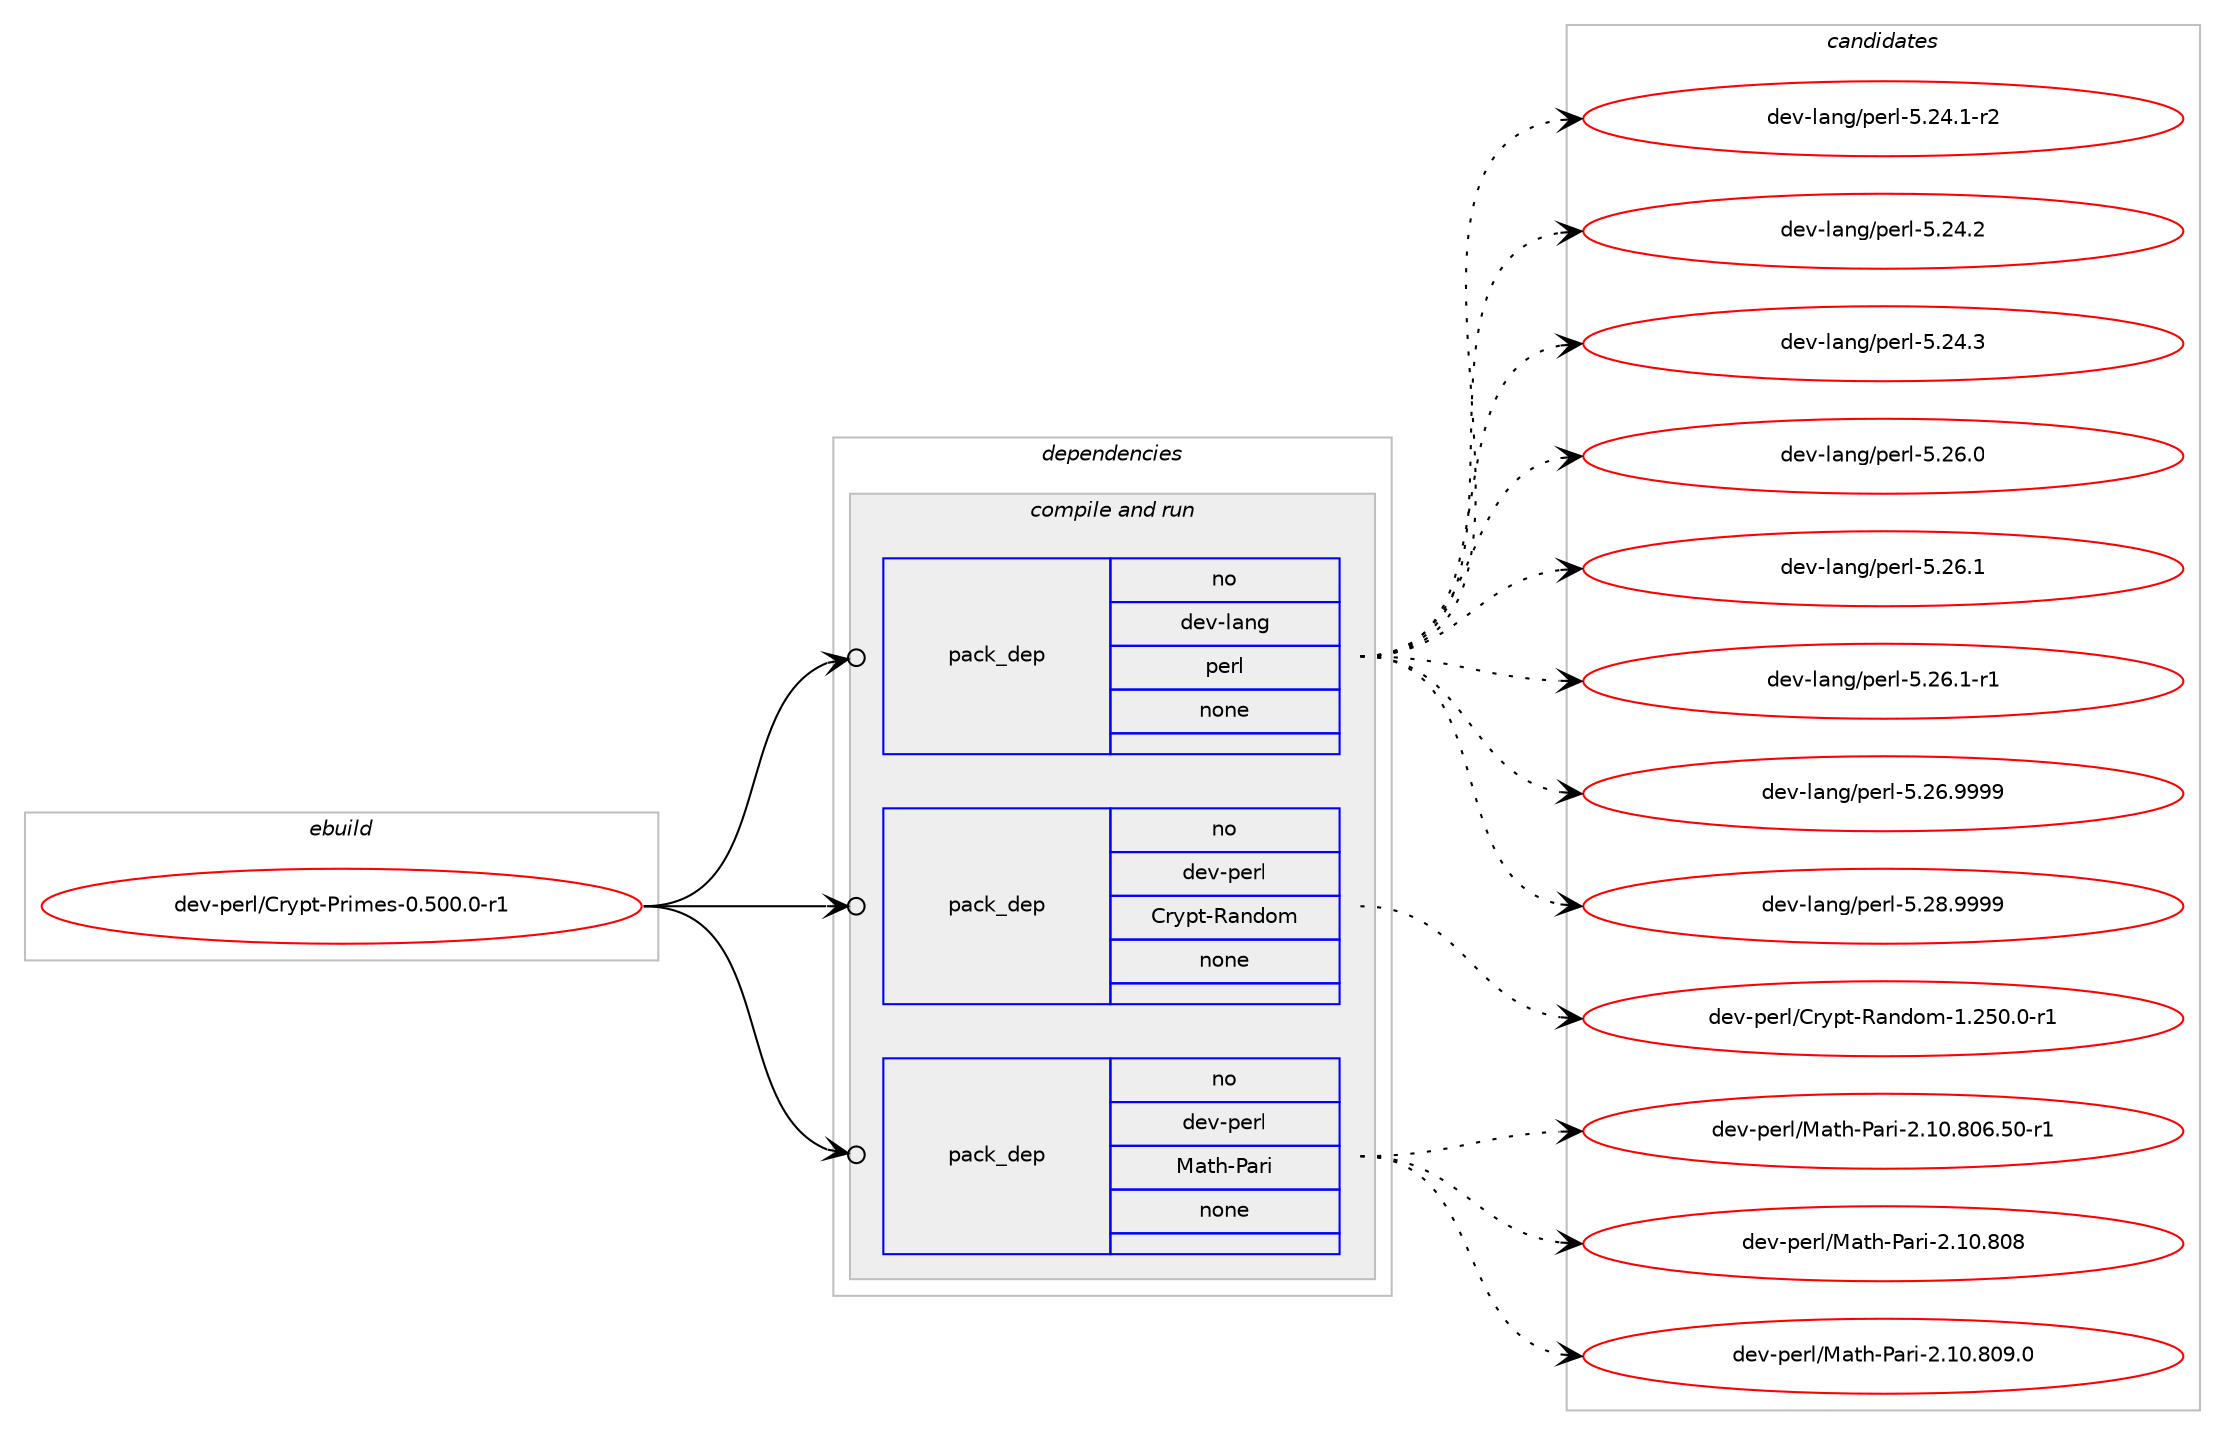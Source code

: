 digraph prolog {

# *************
# Graph options
# *************

newrank=true;
concentrate=true;
compound=true;
graph [rankdir=LR,fontname=Helvetica,fontsize=10,ranksep=1.5];#, ranksep=2.5, nodesep=0.2];
edge  [arrowhead=vee];
node  [fontname=Helvetica,fontsize=10];

# **********
# The ebuild
# **********

subgraph cluster_leftcol {
color=gray;
rank=same;
label=<<i>ebuild</i>>;
id [label="dev-perl/Crypt-Primes-0.500.0-r1", color=red, width=4, href="../dev-perl/Crypt-Primes-0.500.0-r1.svg"];
}

# ****************
# The dependencies
# ****************

subgraph cluster_midcol {
color=gray;
label=<<i>dependencies</i>>;
subgraph cluster_compile {
fillcolor="#eeeeee";
style=filled;
label=<<i>compile</i>>;
}
subgraph cluster_compileandrun {
fillcolor="#eeeeee";
style=filled;
label=<<i>compile and run</i>>;
subgraph pack96364 {
dependency126930 [label=<<TABLE BORDER="0" CELLBORDER="1" CELLSPACING="0" CELLPADDING="4" WIDTH="220"><TR><TD ROWSPAN="6" CELLPADDING="30">pack_dep</TD></TR><TR><TD WIDTH="110">no</TD></TR><TR><TD>dev-lang</TD></TR><TR><TD>perl</TD></TR><TR><TD>none</TD></TR><TR><TD></TD></TR></TABLE>>, shape=none, color=blue];
}
id:e -> dependency126930:w [weight=20,style="solid",arrowhead="odotvee"];
subgraph pack96365 {
dependency126931 [label=<<TABLE BORDER="0" CELLBORDER="1" CELLSPACING="0" CELLPADDING="4" WIDTH="220"><TR><TD ROWSPAN="6" CELLPADDING="30">pack_dep</TD></TR><TR><TD WIDTH="110">no</TD></TR><TR><TD>dev-perl</TD></TR><TR><TD>Crypt-Random</TD></TR><TR><TD>none</TD></TR><TR><TD></TD></TR></TABLE>>, shape=none, color=blue];
}
id:e -> dependency126931:w [weight=20,style="solid",arrowhead="odotvee"];
subgraph pack96366 {
dependency126932 [label=<<TABLE BORDER="0" CELLBORDER="1" CELLSPACING="0" CELLPADDING="4" WIDTH="220"><TR><TD ROWSPAN="6" CELLPADDING="30">pack_dep</TD></TR><TR><TD WIDTH="110">no</TD></TR><TR><TD>dev-perl</TD></TR><TR><TD>Math-Pari</TD></TR><TR><TD>none</TD></TR><TR><TD></TD></TR></TABLE>>, shape=none, color=blue];
}
id:e -> dependency126932:w [weight=20,style="solid",arrowhead="odotvee"];
}
subgraph cluster_run {
fillcolor="#eeeeee";
style=filled;
label=<<i>run</i>>;
}
}

# **************
# The candidates
# **************

subgraph cluster_choices {
rank=same;
color=gray;
label=<<i>candidates</i>>;

subgraph choice96364 {
color=black;
nodesep=1;
choice100101118451089711010347112101114108455346505246494511450 [label="dev-lang/perl-5.24.1-r2", color=red, width=4,href="../dev-lang/perl-5.24.1-r2.svg"];
choice10010111845108971101034711210111410845534650524650 [label="dev-lang/perl-5.24.2", color=red, width=4,href="../dev-lang/perl-5.24.2.svg"];
choice10010111845108971101034711210111410845534650524651 [label="dev-lang/perl-5.24.3", color=red, width=4,href="../dev-lang/perl-5.24.3.svg"];
choice10010111845108971101034711210111410845534650544648 [label="dev-lang/perl-5.26.0", color=red, width=4,href="../dev-lang/perl-5.26.0.svg"];
choice10010111845108971101034711210111410845534650544649 [label="dev-lang/perl-5.26.1", color=red, width=4,href="../dev-lang/perl-5.26.1.svg"];
choice100101118451089711010347112101114108455346505446494511449 [label="dev-lang/perl-5.26.1-r1", color=red, width=4,href="../dev-lang/perl-5.26.1-r1.svg"];
choice10010111845108971101034711210111410845534650544657575757 [label="dev-lang/perl-5.26.9999", color=red, width=4,href="../dev-lang/perl-5.26.9999.svg"];
choice10010111845108971101034711210111410845534650564657575757 [label="dev-lang/perl-5.28.9999", color=red, width=4,href="../dev-lang/perl-5.28.9999.svg"];
dependency126930:e -> choice100101118451089711010347112101114108455346505246494511450:w [style=dotted,weight="100"];
dependency126930:e -> choice10010111845108971101034711210111410845534650524650:w [style=dotted,weight="100"];
dependency126930:e -> choice10010111845108971101034711210111410845534650524651:w [style=dotted,weight="100"];
dependency126930:e -> choice10010111845108971101034711210111410845534650544648:w [style=dotted,weight="100"];
dependency126930:e -> choice10010111845108971101034711210111410845534650544649:w [style=dotted,weight="100"];
dependency126930:e -> choice100101118451089711010347112101114108455346505446494511449:w [style=dotted,weight="100"];
dependency126930:e -> choice10010111845108971101034711210111410845534650544657575757:w [style=dotted,weight="100"];
dependency126930:e -> choice10010111845108971101034711210111410845534650564657575757:w [style=dotted,weight="100"];
}
subgraph choice96365 {
color=black;
nodesep=1;
choice10010111845112101114108476711412111211645829711010011110945494650534846484511449 [label="dev-perl/Crypt-Random-1.250.0-r1", color=red, width=4,href="../dev-perl/Crypt-Random-1.250.0-r1.svg"];
dependency126931:e -> choice10010111845112101114108476711412111211645829711010011110945494650534846484511449:w [style=dotted,weight="100"];
}
subgraph choice96366 {
color=black;
nodesep=1;
choice100101118451121011141084777971161044580971141054550464948465648544653484511449 [label="dev-perl/Math-Pari-2.10.806.50-r1", color=red, width=4,href="../dev-perl/Math-Pari-2.10.806.50-r1.svg"];
choice10010111845112101114108477797116104458097114105455046494846564856 [label="dev-perl/Math-Pari-2.10.808", color=red, width=4,href="../dev-perl/Math-Pari-2.10.808.svg"];
choice100101118451121011141084777971161044580971141054550464948465648574648 [label="dev-perl/Math-Pari-2.10.809.0", color=red, width=4,href="../dev-perl/Math-Pari-2.10.809.0.svg"];
dependency126932:e -> choice100101118451121011141084777971161044580971141054550464948465648544653484511449:w [style=dotted,weight="100"];
dependency126932:e -> choice10010111845112101114108477797116104458097114105455046494846564856:w [style=dotted,weight="100"];
dependency126932:e -> choice100101118451121011141084777971161044580971141054550464948465648574648:w [style=dotted,weight="100"];
}
}

}
